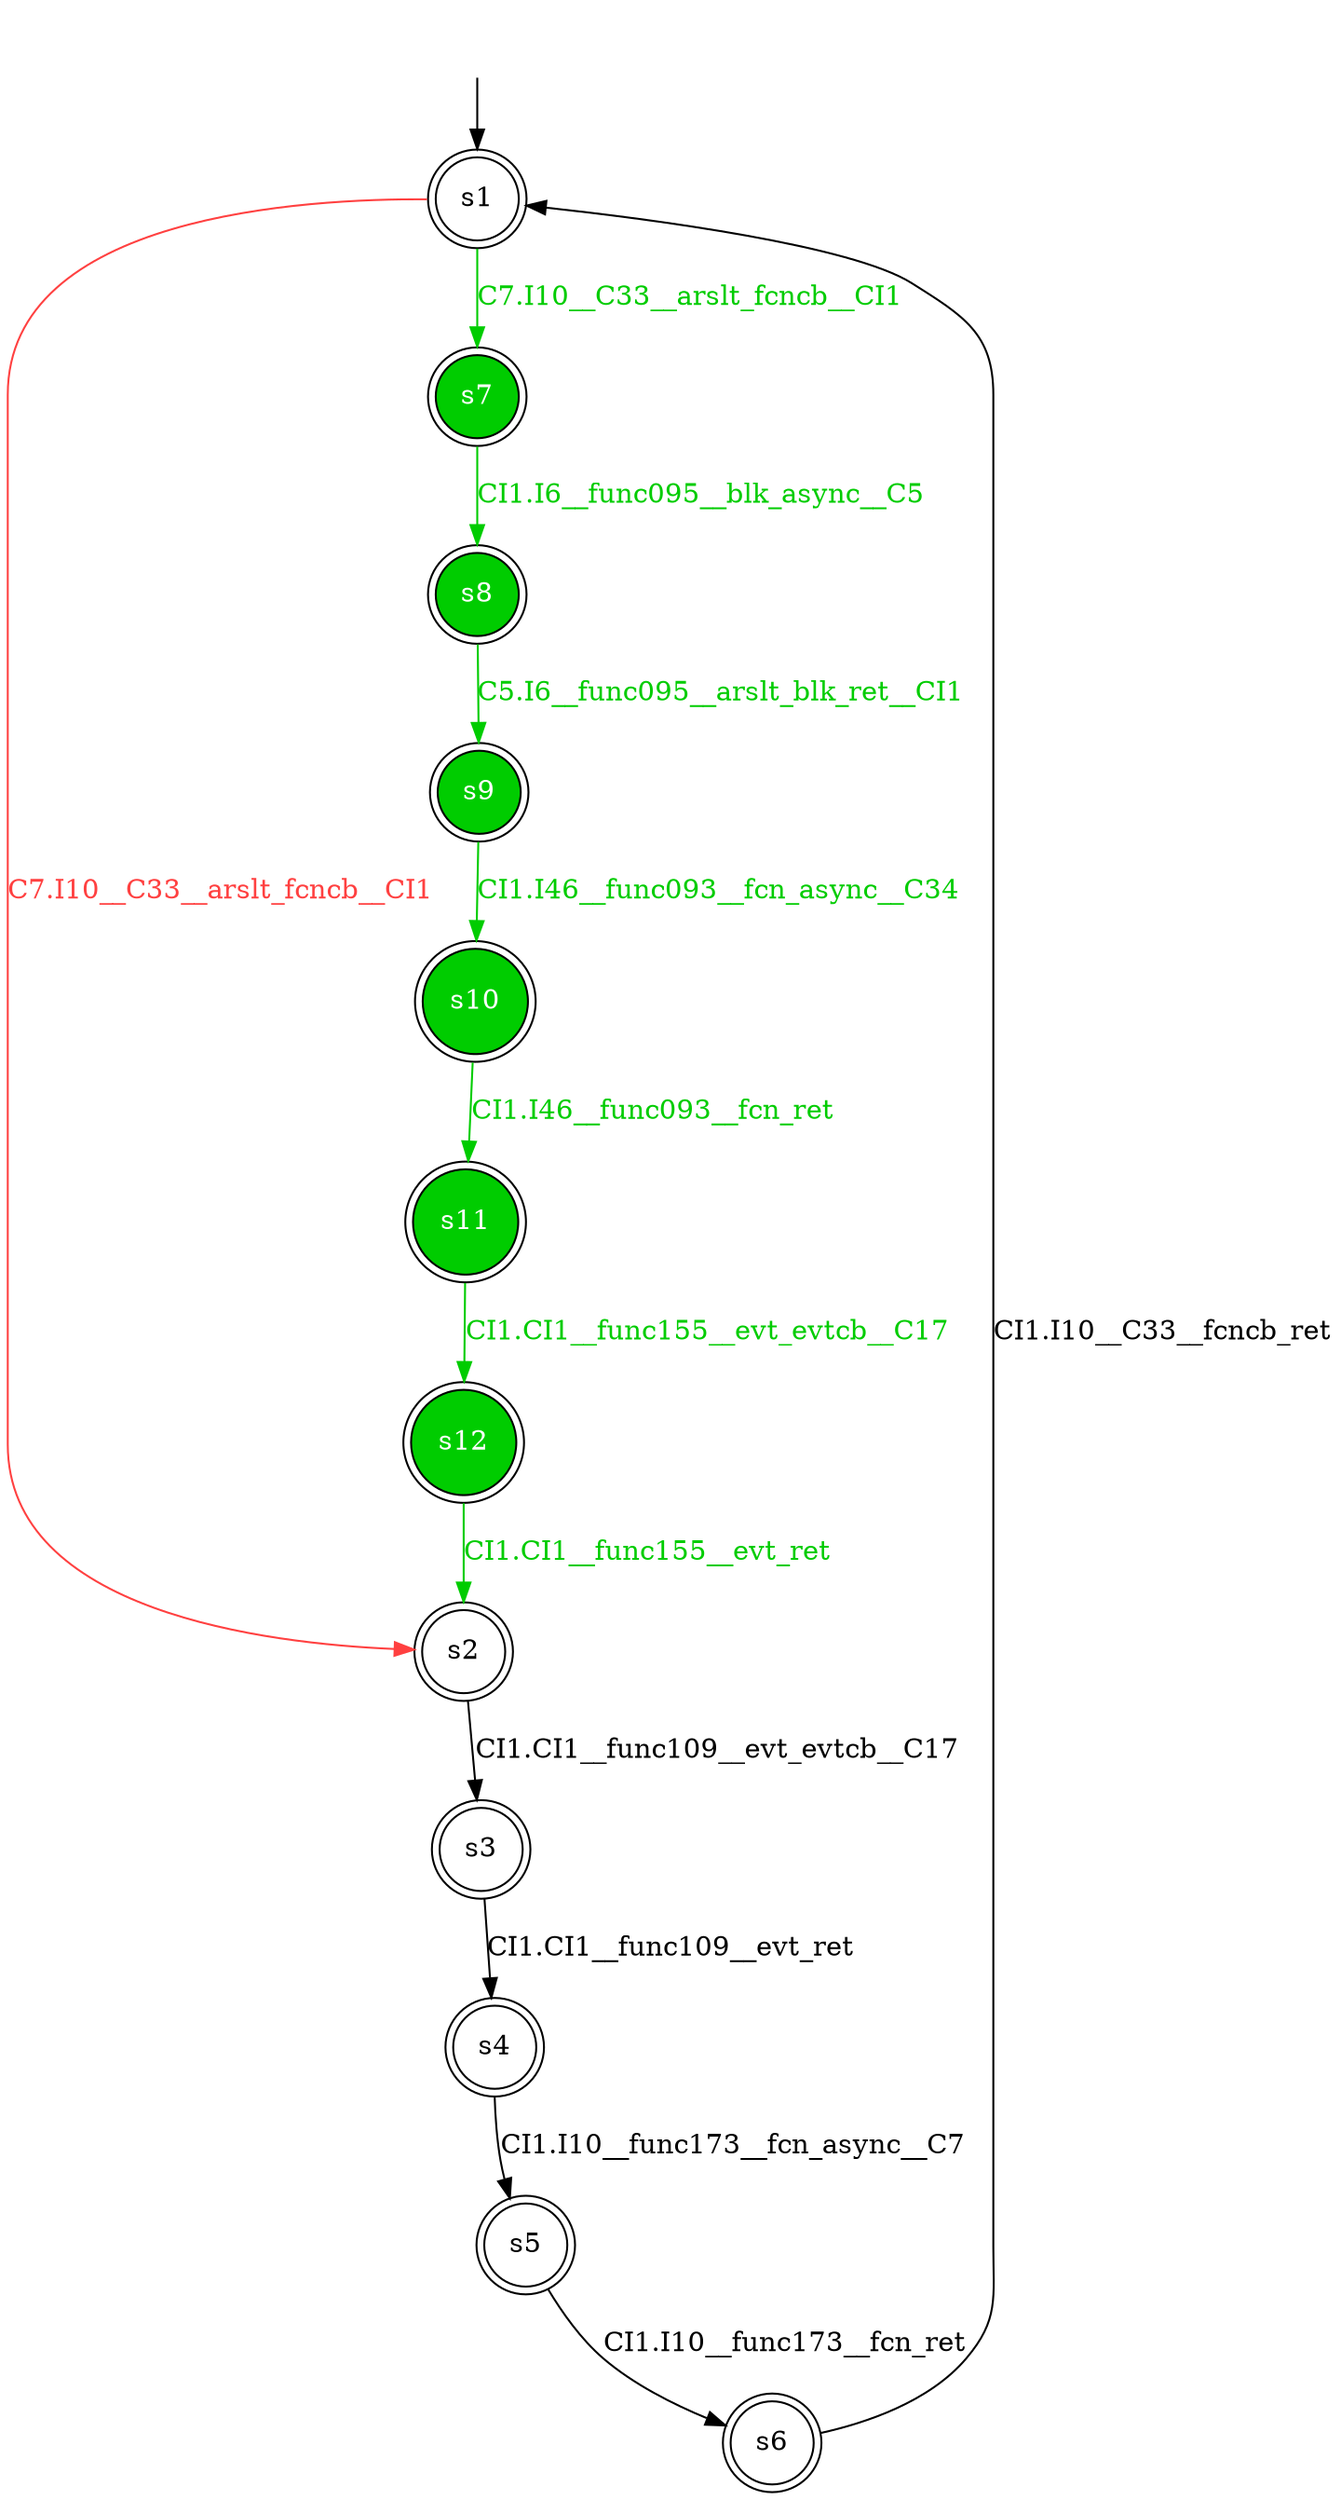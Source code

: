 digraph diffautomaton {
	1 [label=<s1> shape="doublecircle"];
	2 [label=<s2> shape="doublecircle"];
	3 [label=<s3> shape="doublecircle"];
	4 [label=<s4> shape="doublecircle"];
	5 [label=<s5> shape="doublecircle"];
	6 [label=<s6> shape="doublecircle"];
	7 [label=<s7> shape="doublecircle" fillcolor="#00cc00" fontcolor="#ffffff" style="filled"];
	8 [label=<s8> shape="doublecircle" fillcolor="#00cc00" fontcolor="#ffffff" style="filled"];
	9 [label=<s9> shape="doublecircle" fillcolor="#00cc00" fontcolor="#ffffff" style="filled"];
	10 [label=<s10> shape="doublecircle" fillcolor="#00cc00" fontcolor="#ffffff" style="filled"];
	11 [label=<s11> shape="doublecircle" fillcolor="#00cc00" fontcolor="#ffffff" style="filled"];
	12 [label=<s12> shape="doublecircle" fillcolor="#00cc00" fontcolor="#ffffff" style="filled"];
	__init1 [label=<> shape="none"];
	__init1 -> 1;
	1 -> 2 [label=<<font color="#ff4040">C7.I10__C33__arslt_fcncb__CI1</font>> color="#ff4040" id="1-0-2"];
	1 -> 7 [label=<<font color="#00cc00">C7.I10__C33__arslt_fcncb__CI1</font>> color="#00cc00" id="1-1-7"];
	2 -> 3 [label=<<font color="#000000">CI1.CI1__func109__evt_evtcb__C17</font>> id="2-0-3"];
	3 -> 4 [label=<<font color="#000000">CI1.CI1__func109__evt_ret</font>> id="3-0-4"];
	4 -> 5 [label=<<font color="#000000">CI1.I10__func173__fcn_async__C7</font>> id="4-0-5"];
	5 -> 6 [label=<<font color="#000000">CI1.I10__func173__fcn_ret</font>> id="5-0-6"];
	6 -> 1 [label=<<font color="#000000">CI1.I10__C33__fcncb_ret</font>> id="6-0-1"];
	7 -> 8 [label=<<font color="#00cc00">CI1.I6__func095__blk_async__C5</font>> color="#00cc00" id="7-0-8"];
	8 -> 9 [label=<<font color="#00cc00">C5.I6__func095__arslt_blk_ret__CI1</font>> color="#00cc00" id="8-0-9"];
	9 -> 10 [label=<<font color="#00cc00">CI1.I46__func093__fcn_async__C34</font>> color="#00cc00" id="9-0-10"];
	10 -> 11 [label=<<font color="#00cc00">CI1.I46__func093__fcn_ret</font>> color="#00cc00" id="10-0-11"];
	11 -> 12 [label=<<font color="#00cc00">CI1.CI1__func155__evt_evtcb__C17</font>> color="#00cc00" id="11-0-12"];
	12 -> 2 [label=<<font color="#00cc00">CI1.CI1__func155__evt_ret</font>> color="#00cc00" id="12-0-2"];
}
